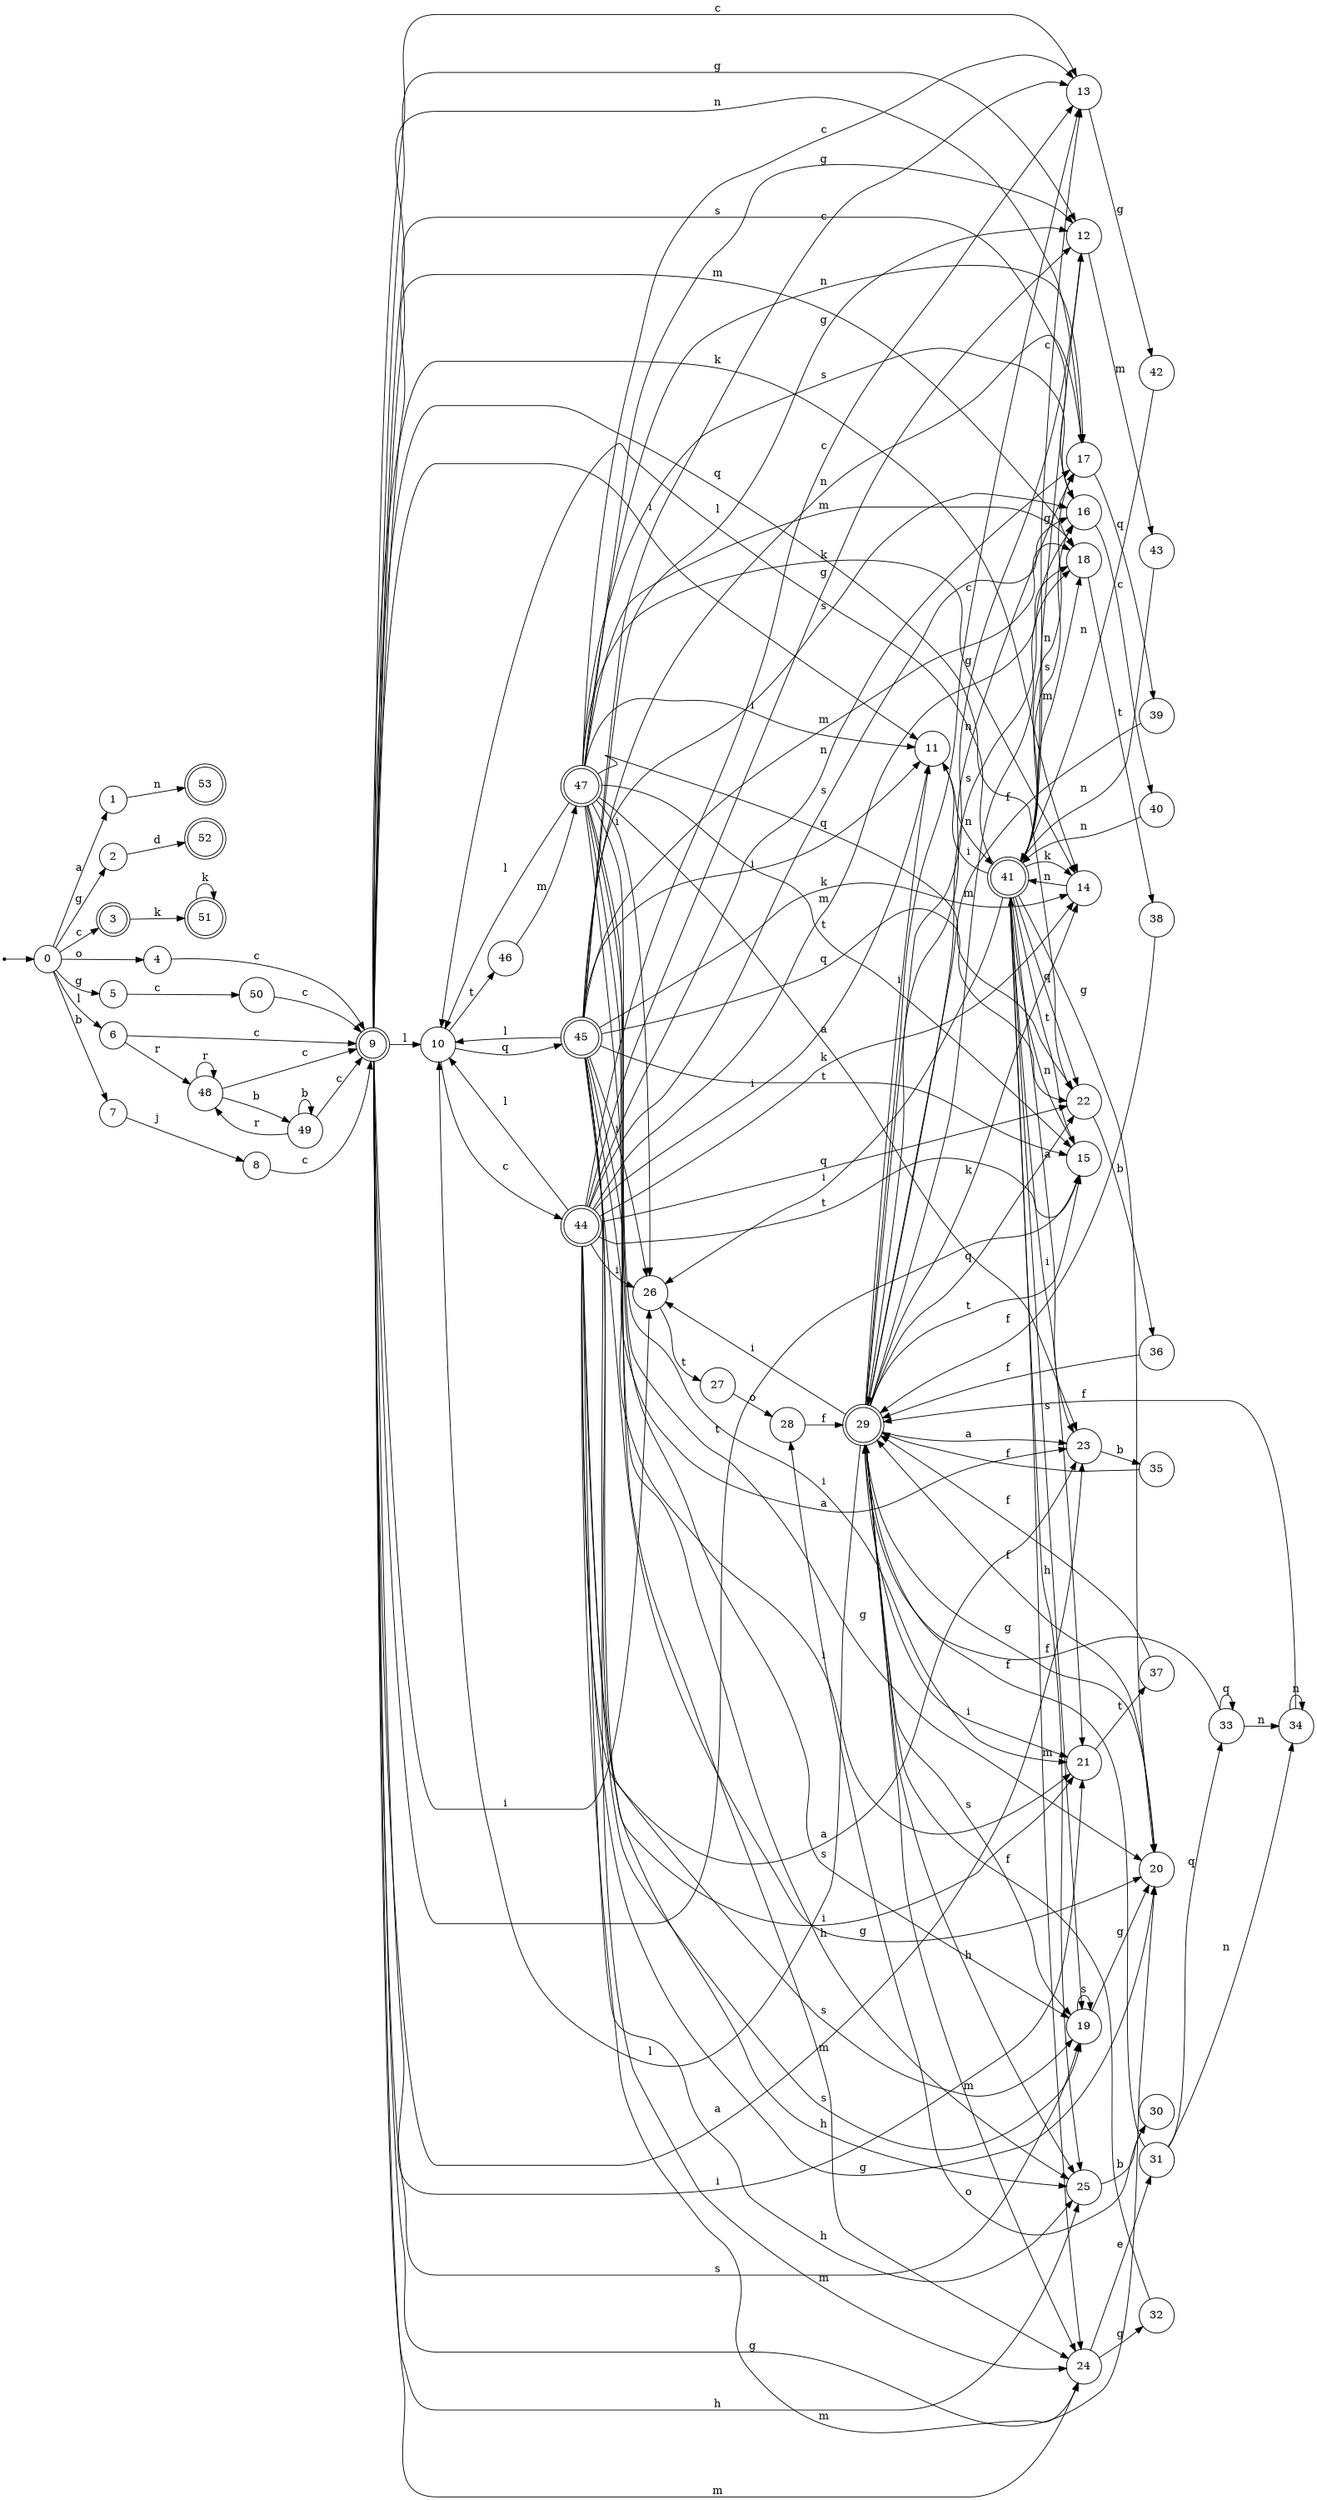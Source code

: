 digraph finite_state_machine {
rankdir=LR;
size="20,20";
node [shape = point]; "dummy0"
node [shape = circle]; "0";
"dummy0" -> "0";
node [shape = circle]; "1";
node [shape = circle]; "2";
node [shape = doublecircle]; "3";node [shape = circle]; "4";
node [shape = circle]; "5";
node [shape = circle]; "6";
node [shape = circle]; "7";
node [shape = circle]; "8";
node [shape = doublecircle]; "9";node [shape = circle]; "10";
node [shape = circle]; "11";
node [shape = circle]; "12";
node [shape = circle]; "13";
node [shape = circle]; "14";
node [shape = circle]; "15";
node [shape = circle]; "16";
node [shape = circle]; "17";
node [shape = circle]; "18";
node [shape = circle]; "19";
node [shape = circle]; "20";
node [shape = circle]; "21";
node [shape = circle]; "22";
node [shape = circle]; "23";
node [shape = circle]; "24";
node [shape = circle]; "25";
node [shape = circle]; "26";
node [shape = circle]; "27";
node [shape = circle]; "28";
node [shape = doublecircle]; "29";node [shape = circle]; "30";
node [shape = circle]; "31";
node [shape = circle]; "32";
node [shape = circle]; "33";
node [shape = circle]; "34";
node [shape = circle]; "35";
node [shape = circle]; "36";
node [shape = circle]; "37";
node [shape = circle]; "38";
node [shape = circle]; "39";
node [shape = circle]; "40";
node [shape = doublecircle]; "41";node [shape = circle]; "42";
node [shape = circle]; "43";
node [shape = doublecircle]; "44";node [shape = doublecircle]; "45";node [shape = circle]; "46";
node [shape = doublecircle]; "47";node [shape = circle]; "48";
node [shape = circle]; "49";
node [shape = circle]; "50";
node [shape = doublecircle]; "51";node [shape = doublecircle]; "52";node [shape = doublecircle]; "53";"0" -> "1" [label = "a"];
 "0" -> "2" [label = "g"];
 "0" -> "5" [label = "g"];
 "0" -> "3" [label = "c"];
 "0" -> "4" [label = "o"];
 "0" -> "6" [label = "l"];
 "0" -> "7" [label = "b"];
 "7" -> "8" [label = "j"];
 "8" -> "9" [label = "c"];
 "9" -> "10" [label = "l"];
 "9" -> "26" [label = "i"];
 "9" -> "11" [label = "i"];
 "9" -> "21" [label = "i"];
 "9" -> "12" [label = "g"];
 "9" -> "20" [label = "g"];
 "9" -> "13" [label = "c"];
 "9" -> "14" [label = "k"];
 "9" -> "15" [label = "t"];
 "9" -> "16" [label = "s"];
 "9" -> "19" [label = "s"];
 "9" -> "17" [label = "n"];
 "9" -> "24" [label = "m"];
 "9" -> "18" [label = "m"];
 "9" -> "22" [label = "q"];
 "9" -> "23" [label = "a"];
 "9" -> "25" [label = "h"];
 "26" -> "27" [label = "t"];
 "27" -> "28" [label = "o"];
 "28" -> "29" [label = "f"];
 "29" -> "17" [label = "n"];
 "29" -> "24" [label = "m"];
 "29" -> "18" [label = "m"];
 "29" -> "16" [label = "s"];
 "29" -> "19" [label = "s"];
 "29" -> "20" [label = "g"];
 "29" -> "12" [label = "g"];
 "29" -> "26" [label = "i"];
 "29" -> "11" [label = "i"];
 "29" -> "21" [label = "i"];
 "29" -> "22" [label = "q"];
 "29" -> "23" [label = "a"];
 "29" -> "25" [label = "h"];
 "29" -> "10" [label = "l"];
 "29" -> "13" [label = "c"];
 "29" -> "14" [label = "k"];
 "29" -> "15" [label = "t"];
 "25" -> "30" [label = "b"];
 "30" -> "28" [label = "o"];
 "24" -> "31" [label = "e"];
 "24" -> "32" [label = "g"];
 "32" -> "29" [label = "f"];
 "31" -> "33" [label = "q"];
 "31" -> "34" [label = "n"];
 "31" -> "29" [label = "f"];
 "34" -> "34" [label = "n"];
 "34" -> "29" [label = "f"];
 "33" -> "33" [label = "q"];
 "33" -> "34" [label = "n"];
 "33" -> "29" [label = "f"];
 "23" -> "35" [label = "b"];
 "35" -> "29" [label = "f"];
 "22" -> "36" [label = "b"];
 "36" -> "29" [label = "f"];
 "21" -> "37" [label = "t"];
 "37" -> "29" [label = "f"];
 "20" -> "29" [label = "f"];
 "19" -> "19" [label = "s"];
 "19" -> "20" [label = "g"];
 "18" -> "38" [label = "t"];
 "38" -> "29" [label = "f"];
 "17" -> "39" [label = "q"];
 "39" -> "29" [label = "f"];
 "16" -> "40" [label = "c"];
 "40" -> "41" [label = "n"];
 "41" -> "26" [label = "i"];
 "41" -> "11" [label = "i"];
 "41" -> "21" [label = "i"];
 "41" -> "12" [label = "g"];
 "41" -> "20" [label = "g"];
 "41" -> "13" [label = "c"];
 "41" -> "14" [label = "k"];
 "41" -> "15" [label = "t"];
 "41" -> "16" [label = "s"];
 "41" -> "19" [label = "s"];
 "41" -> "10" [label = "l"];
 "41" -> "17" [label = "n"];
 "41" -> "24" [label = "m"];
 "41" -> "18" [label = "m"];
 "41" -> "22" [label = "q"];
 "41" -> "23" [label = "a"];
 "41" -> "25" [label = "h"];
 "15" -> "41" [label = "n"];
 "14" -> "41" [label = "n"];
 "13" -> "42" [label = "g"];
 "42" -> "41" [label = "n"];
 "12" -> "43" [label = "m"];
 "43" -> "41" [label = "n"];
 "11" -> "41" [label = "n"];
 "10" -> "44" [label = "c"];
 "10" -> "45" [label = "q"];
 "10" -> "46" [label = "t"];
 "46" -> "47" [label = "m"];
 "47" -> "10" [label = "l"];
 "47" -> "26" [label = "i"];
 "47" -> "11" [label = "i"];
 "47" -> "21" [label = "i"];
 "47" -> "12" [label = "g"];
 "47" -> "20" [label = "g"];
 "47" -> "13" [label = "c"];
 "47" -> "14" [label = "k"];
 "47" -> "15" [label = "t"];
 "47" -> "16" [label = "s"];
 "47" -> "19" [label = "s"];
 "47" -> "17" [label = "n"];
 "47" -> "24" [label = "m"];
 "47" -> "18" [label = "m"];
 "47" -> "22" [label = "q"];
 "47" -> "23" [label = "a"];
 "47" -> "25" [label = "h"];
 "45" -> "10" [label = "l"];
 "45" -> "26" [label = "i"];
 "45" -> "11" [label = "i"];
 "45" -> "21" [label = "i"];
 "45" -> "12" [label = "g"];
 "45" -> "20" [label = "g"];
 "45" -> "13" [label = "c"];
 "45" -> "14" [label = "k"];
 "45" -> "15" [label = "t"];
 "45" -> "16" [label = "s"];
 "45" -> "19" [label = "s"];
 "45" -> "17" [label = "n"];
 "45" -> "24" [label = "m"];
 "45" -> "18" [label = "m"];
 "45" -> "22" [label = "q"];
 "45" -> "23" [label = "a"];
 "45" -> "25" [label = "h"];
 "44" -> "10" [label = "l"];
 "44" -> "26" [label = "i"];
 "44" -> "11" [label = "i"];
 "44" -> "21" [label = "i"];
 "44" -> "12" [label = "g"];
 "44" -> "20" [label = "g"];
 "44" -> "13" [label = "c"];
 "44" -> "14" [label = "k"];
 "44" -> "15" [label = "t"];
 "44" -> "16" [label = "s"];
 "44" -> "19" [label = "s"];
 "44" -> "17" [label = "n"];
 "44" -> "24" [label = "m"];
 "44" -> "18" [label = "m"];
 "44" -> "22" [label = "q"];
 "44" -> "23" [label = "a"];
 "44" -> "25" [label = "h"];
 "6" -> "48" [label = "r"];
 "6" -> "9" [label = "c"];
 "48" -> "48" [label = "r"];
 "48" -> "49" [label = "b"];
 "48" -> "9" [label = "c"];
 "49" -> "49" [label = "b"];
 "49" -> "48" [label = "r"];
 "49" -> "9" [label = "c"];
 "5" -> "50" [label = "c"];
 "50" -> "9" [label = "c"];
 "4" -> "9" [label = "c"];
 "3" -> "51" [label = "k"];
 "51" -> "51" [label = "k"];
 "2" -> "52" [label = "d"];
 "1" -> "53" [label = "n"];
 }
